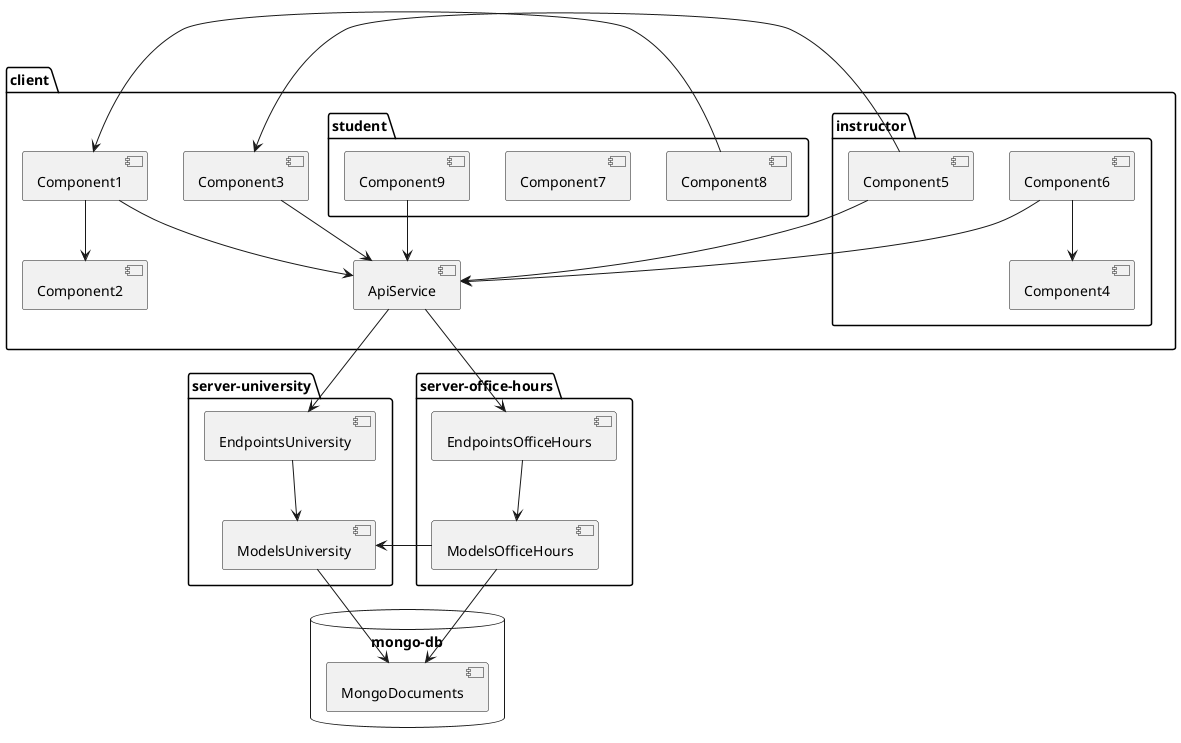 @startuml overall

package "client" {
    [ApiService]
    [Component1]
    [Component2]
    [Component3]

    package "instructor" {
        [Component4]
        [Component5]
        [Component6]
    }

    package "student" {
        [Component7]
        [Component8]
        [Component9]
    }
}

package "server-university" {
    [EndpointsUniversity]
    [ModelsUniversity]
}

package "server-office-hours" {
    [EndpointsOfficeHours]
    [ModelsOfficeHours]
}

database "mongo-db" {
    [MongoDocuments]
}

[Component1] --> [Component2]
[Component6] --> [Component4]
[Component8] -left-> [Component1]
[Component5] -left-> [Component3]

[Component6] --> [ApiService]
[Component1] --> [ApiService]
[Component3] --> [ApiService]
[Component5] --> [ApiService]
[Component9] --> [ApiService]

[ApiService] --> [EndpointsUniversity]
[ApiService] --> [EndpointsOfficeHours]

[EndpointsUniversity] --> [ModelsUniversity]
[EndpointsOfficeHours] --> [ModelsOfficeHours]
[ModelsOfficeHours] -left-> [ModelsUniversity]

[ModelsUniversity] --> [MongoDocuments]
[ModelsOfficeHours] --> [MongoDocuments]

@enduml